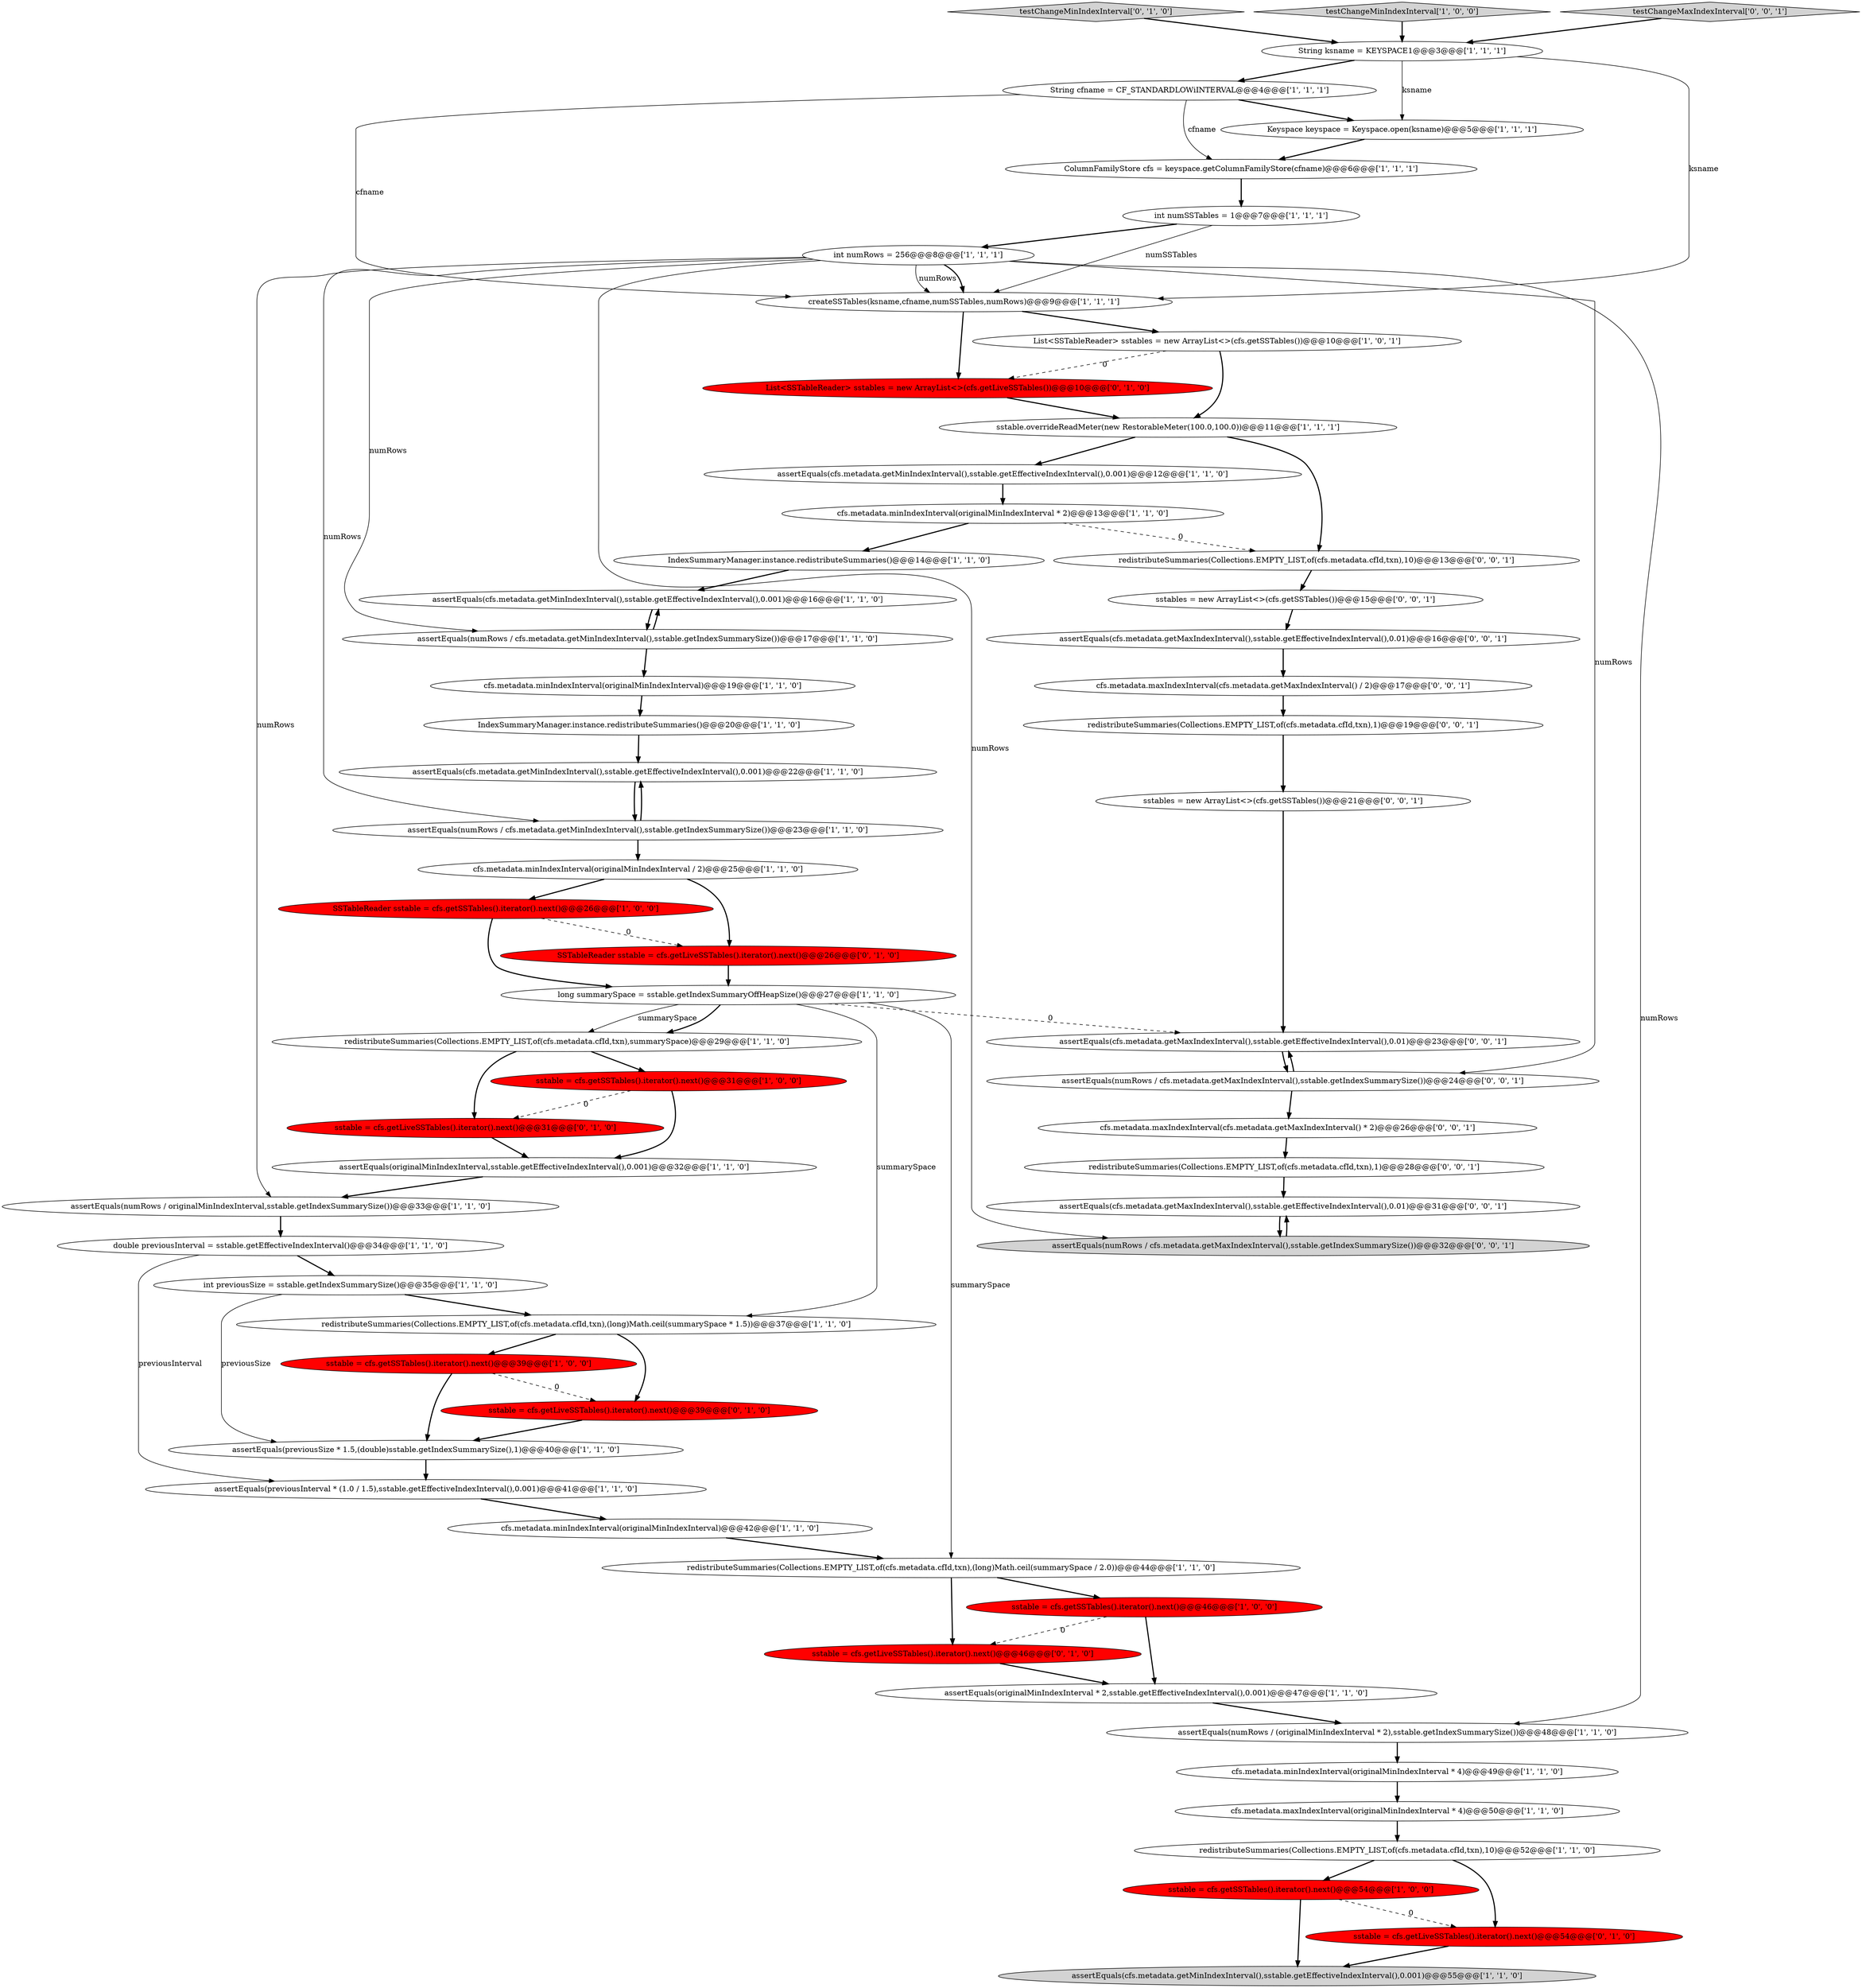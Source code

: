 digraph {
17 [style = filled, label = "int previousSize = sstable.getIndexSummarySize()@@@35@@@['1', '1', '0']", fillcolor = white, shape = ellipse image = "AAA0AAABBB1BBB"];
32 [style = filled, label = "assertEquals(previousInterval * (1.0 / 1.5),sstable.getEffectiveIndexInterval(),0.001)@@@41@@@['1', '1', '0']", fillcolor = white, shape = ellipse image = "AAA0AAABBB1BBB"];
61 [style = filled, label = "assertEquals(cfs.metadata.getMaxIndexInterval(),sstable.getEffectiveIndexInterval(),0.01)@@@31@@@['0', '0', '1']", fillcolor = white, shape = ellipse image = "AAA0AAABBB3BBB"];
8 [style = filled, label = "SSTableReader sstable = cfs.getSSTables().iterator().next()@@@26@@@['1', '0', '0']", fillcolor = red, shape = ellipse image = "AAA1AAABBB1BBB"];
26 [style = filled, label = "int numSSTables = 1@@@7@@@['1', '1', '1']", fillcolor = white, shape = ellipse image = "AAA0AAABBB1BBB"];
45 [style = filled, label = "testChangeMinIndexInterval['0', '1', '0']", fillcolor = lightgray, shape = diamond image = "AAA0AAABBB2BBB"];
47 [style = filled, label = "SSTableReader sstable = cfs.getLiveSSTables().iterator().next()@@@26@@@['0', '1', '0']", fillcolor = red, shape = ellipse image = "AAA1AAABBB2BBB"];
14 [style = filled, label = "IndexSummaryManager.instance.redistributeSummaries()@@@20@@@['1', '1', '0']", fillcolor = white, shape = ellipse image = "AAA0AAABBB1BBB"];
15 [style = filled, label = "cfs.metadata.minIndexInterval(originalMinIndexInterval / 2)@@@25@@@['1', '1', '0']", fillcolor = white, shape = ellipse image = "AAA0AAABBB1BBB"];
23 [style = filled, label = "ColumnFamilyStore cfs = keyspace.getColumnFamilyStore(cfname)@@@6@@@['1', '1', '1']", fillcolor = white, shape = ellipse image = "AAA0AAABBB1BBB"];
40 [style = filled, label = "assertEquals(cfs.metadata.getMinIndexInterval(),sstable.getEffectiveIndexInterval(),0.001)@@@55@@@['1', '1', '0']", fillcolor = lightgray, shape = ellipse image = "AAA0AAABBB1BBB"];
7 [style = filled, label = "long summarySpace = sstable.getIndexSummaryOffHeapSize()@@@27@@@['1', '1', '0']", fillcolor = white, shape = ellipse image = "AAA0AAABBB1BBB"];
29 [style = filled, label = "List<SSTableReader> sstables = new ArrayList<>(cfs.getSSTables())@@@10@@@['1', '0', '1']", fillcolor = white, shape = ellipse image = "AAA0AAABBB1BBB"];
42 [style = filled, label = "sstable = cfs.getLiveSSTables().iterator().next()@@@54@@@['0', '1', '0']", fillcolor = red, shape = ellipse image = "AAA1AAABBB2BBB"];
27 [style = filled, label = "assertEquals(previousSize * 1.5,(double)sstable.getIndexSummarySize(),1)@@@40@@@['1', '1', '0']", fillcolor = white, shape = ellipse image = "AAA0AAABBB1BBB"];
60 [style = filled, label = "redistributeSummaries(Collections.EMPTY_LIST,of(cfs.metadata.cfId,txn),1)@@@19@@@['0', '0', '1']", fillcolor = white, shape = ellipse image = "AAA0AAABBB3BBB"];
30 [style = filled, label = "assertEquals(cfs.metadata.getMinIndexInterval(),sstable.getEffectiveIndexInterval(),0.001)@@@22@@@['1', '1', '0']", fillcolor = white, shape = ellipse image = "AAA0AAABBB1BBB"];
16 [style = filled, label = "sstable = cfs.getSSTables().iterator().next()@@@31@@@['1', '0', '0']", fillcolor = red, shape = ellipse image = "AAA1AAABBB1BBB"];
28 [style = filled, label = "cfs.metadata.minIndexInterval(originalMinIndexInterval * 2)@@@13@@@['1', '1', '0']", fillcolor = white, shape = ellipse image = "AAA0AAABBB1BBB"];
9 [style = filled, label = "double previousInterval = sstable.getEffectiveIndexInterval()@@@34@@@['1', '1', '0']", fillcolor = white, shape = ellipse image = "AAA0AAABBB1BBB"];
35 [style = filled, label = "redistributeSummaries(Collections.EMPTY_LIST,of(cfs.metadata.cfId,txn),(long)Math.ceil(summarySpace / 2.0))@@@44@@@['1', '1', '0']", fillcolor = white, shape = ellipse image = "AAA0AAABBB1BBB"];
4 [style = filled, label = "assertEquals(numRows / (originalMinIndexInterval * 2),sstable.getIndexSummarySize())@@@48@@@['1', '1', '0']", fillcolor = white, shape = ellipse image = "AAA0AAABBB1BBB"];
2 [style = filled, label = "redistributeSummaries(Collections.EMPTY_LIST,of(cfs.metadata.cfId,txn),(long)Math.ceil(summarySpace * 1.5))@@@37@@@['1', '1', '0']", fillcolor = white, shape = ellipse image = "AAA0AAABBB1BBB"];
50 [style = filled, label = "cfs.metadata.maxIndexInterval(cfs.metadata.getMaxIndexInterval() * 2)@@@26@@@['0', '0', '1']", fillcolor = white, shape = ellipse image = "AAA0AAABBB3BBB"];
0 [style = filled, label = "cfs.metadata.minIndexInterval(originalMinIndexInterval)@@@19@@@['1', '1', '0']", fillcolor = white, shape = ellipse image = "AAA0AAABBB1BBB"];
25 [style = filled, label = "sstable = cfs.getSSTables().iterator().next()@@@39@@@['1', '0', '0']", fillcolor = red, shape = ellipse image = "AAA1AAABBB1BBB"];
37 [style = filled, label = "createSSTables(ksname,cfname,numSSTables,numRows)@@@9@@@['1', '1', '1']", fillcolor = white, shape = ellipse image = "AAA0AAABBB1BBB"];
39 [style = filled, label = "assertEquals(cfs.metadata.getMinIndexInterval(),sstable.getEffectiveIndexInterval(),0.001)@@@16@@@['1', '1', '0']", fillcolor = white, shape = ellipse image = "AAA0AAABBB1BBB"];
51 [style = filled, label = "sstables = new ArrayList<>(cfs.getSSTables())@@@15@@@['0', '0', '1']", fillcolor = white, shape = ellipse image = "AAA0AAABBB3BBB"];
43 [style = filled, label = "sstable = cfs.getLiveSSTables().iterator().next()@@@39@@@['0', '1', '0']", fillcolor = red, shape = ellipse image = "AAA1AAABBB2BBB"];
13 [style = filled, label = "sstable = cfs.getSSTables().iterator().next()@@@54@@@['1', '0', '0']", fillcolor = red, shape = ellipse image = "AAA1AAABBB1BBB"];
10 [style = filled, label = "int numRows = 256@@@8@@@['1', '1', '1']", fillcolor = white, shape = ellipse image = "AAA0AAABBB1BBB"];
3 [style = filled, label = "String ksname = KEYSPACE1@@@3@@@['1', '1', '1']", fillcolor = white, shape = ellipse image = "AAA0AAABBB1BBB"];
38 [style = filled, label = "sstable = cfs.getSSTables().iterator().next()@@@46@@@['1', '0', '0']", fillcolor = red, shape = ellipse image = "AAA1AAABBB1BBB"];
31 [style = filled, label = "cfs.metadata.minIndexInterval(originalMinIndexInterval * 4)@@@49@@@['1', '1', '0']", fillcolor = white, shape = ellipse image = "AAA0AAABBB1BBB"];
53 [style = filled, label = "sstables = new ArrayList<>(cfs.getSSTables())@@@21@@@['0', '0', '1']", fillcolor = white, shape = ellipse image = "AAA0AAABBB3BBB"];
12 [style = filled, label = "assertEquals(originalMinIndexInterval,sstable.getEffectiveIndexInterval(),0.001)@@@32@@@['1', '1', '0']", fillcolor = white, shape = ellipse image = "AAA0AAABBB1BBB"];
46 [style = filled, label = "sstable = cfs.getLiveSSTables().iterator().next()@@@31@@@['0', '1', '0']", fillcolor = red, shape = ellipse image = "AAA1AAABBB2BBB"];
57 [style = filled, label = "assertEquals(numRows / cfs.metadata.getMaxIndexInterval(),sstable.getIndexSummarySize())@@@32@@@['0', '0', '1']", fillcolor = lightgray, shape = ellipse image = "AAA0AAABBB3BBB"];
58 [style = filled, label = "cfs.metadata.maxIndexInterval(cfs.metadata.getMaxIndexInterval() / 2)@@@17@@@['0', '0', '1']", fillcolor = white, shape = ellipse image = "AAA0AAABBB3BBB"];
54 [style = filled, label = "assertEquals(numRows / cfs.metadata.getMaxIndexInterval(),sstable.getIndexSummarySize())@@@24@@@['0', '0', '1']", fillcolor = white, shape = ellipse image = "AAA0AAABBB3BBB"];
24 [style = filled, label = "assertEquals(numRows / originalMinIndexInterval,sstable.getIndexSummarySize())@@@33@@@['1', '1', '0']", fillcolor = white, shape = ellipse image = "AAA0AAABBB1BBB"];
41 [style = filled, label = "cfs.metadata.minIndexInterval(originalMinIndexInterval)@@@42@@@['1', '1', '0']", fillcolor = white, shape = ellipse image = "AAA0AAABBB1BBB"];
6 [style = filled, label = "assertEquals(originalMinIndexInterval * 2,sstable.getEffectiveIndexInterval(),0.001)@@@47@@@['1', '1', '0']", fillcolor = white, shape = ellipse image = "AAA0AAABBB1BBB"];
52 [style = filled, label = "assertEquals(cfs.metadata.getMaxIndexInterval(),sstable.getEffectiveIndexInterval(),0.01)@@@16@@@['0', '0', '1']", fillcolor = white, shape = ellipse image = "AAA0AAABBB3BBB"];
59 [style = filled, label = "assertEquals(cfs.metadata.getMaxIndexInterval(),sstable.getEffectiveIndexInterval(),0.01)@@@23@@@['0', '0', '1']", fillcolor = white, shape = ellipse image = "AAA0AAABBB3BBB"];
18 [style = filled, label = "String cfname = CF_STANDARDLOWiINTERVAL@@@4@@@['1', '1', '1']", fillcolor = white, shape = ellipse image = "AAA0AAABBB1BBB"];
21 [style = filled, label = "redistributeSummaries(Collections.EMPTY_LIST,of(cfs.metadata.cfId,txn),summarySpace)@@@29@@@['1', '1', '0']", fillcolor = white, shape = ellipse image = "AAA0AAABBB1BBB"];
36 [style = filled, label = "IndexSummaryManager.instance.redistributeSummaries()@@@14@@@['1', '1', '0']", fillcolor = white, shape = ellipse image = "AAA0AAABBB1BBB"];
55 [style = filled, label = "redistributeSummaries(Collections.EMPTY_LIST,of(cfs.metadata.cfId,txn),1)@@@28@@@['0', '0', '1']", fillcolor = white, shape = ellipse image = "AAA0AAABBB3BBB"];
48 [style = filled, label = "List<SSTableReader> sstables = new ArrayList<>(cfs.getLiveSSTables())@@@10@@@['0', '1', '0']", fillcolor = red, shape = ellipse image = "AAA1AAABBB2BBB"];
19 [style = filled, label = "redistributeSummaries(Collections.EMPTY_LIST,of(cfs.metadata.cfId,txn),10)@@@52@@@['1', '1', '0']", fillcolor = white, shape = ellipse image = "AAA0AAABBB1BBB"];
20 [style = filled, label = "assertEquals(numRows / cfs.metadata.getMinIndexInterval(),sstable.getIndexSummarySize())@@@17@@@['1', '1', '0']", fillcolor = white, shape = ellipse image = "AAA0AAABBB1BBB"];
56 [style = filled, label = "redistributeSummaries(Collections.EMPTY_LIST,of(cfs.metadata.cfId,txn),10)@@@13@@@['0', '0', '1']", fillcolor = white, shape = ellipse image = "AAA0AAABBB3BBB"];
34 [style = filled, label = "testChangeMinIndexInterval['1', '0', '0']", fillcolor = lightgray, shape = diamond image = "AAA0AAABBB1BBB"];
1 [style = filled, label = "cfs.metadata.maxIndexInterval(originalMinIndexInterval * 4)@@@50@@@['1', '1', '0']", fillcolor = white, shape = ellipse image = "AAA0AAABBB1BBB"];
49 [style = filled, label = "testChangeMaxIndexInterval['0', '0', '1']", fillcolor = lightgray, shape = diamond image = "AAA0AAABBB3BBB"];
22 [style = filled, label = "Keyspace keyspace = Keyspace.open(ksname)@@@5@@@['1', '1', '1']", fillcolor = white, shape = ellipse image = "AAA0AAABBB1BBB"];
33 [style = filled, label = "assertEquals(numRows / cfs.metadata.getMinIndexInterval(),sstable.getIndexSummarySize())@@@23@@@['1', '1', '0']", fillcolor = white, shape = ellipse image = "AAA0AAABBB1BBB"];
44 [style = filled, label = "sstable = cfs.getLiveSSTables().iterator().next()@@@46@@@['0', '1', '0']", fillcolor = red, shape = ellipse image = "AAA1AAABBB2BBB"];
11 [style = filled, label = "sstable.overrideReadMeter(new RestorableMeter(100.0,100.0))@@@11@@@['1', '1', '1']", fillcolor = white, shape = ellipse image = "AAA0AAABBB1BBB"];
5 [style = filled, label = "assertEquals(cfs.metadata.getMinIndexInterval(),sstable.getEffectiveIndexInterval(),0.001)@@@12@@@['1', '1', '0']", fillcolor = white, shape = ellipse image = "AAA0AAABBB1BBB"];
27->32 [style = bold, label=""];
26->10 [style = bold, label=""];
47->7 [style = bold, label=""];
20->0 [style = bold, label=""];
60->53 [style = bold, label=""];
58->60 [style = bold, label=""];
61->57 [style = bold, label=""];
25->43 [style = dashed, label="0"];
31->1 [style = bold, label=""];
5->28 [style = bold, label=""];
3->18 [style = bold, label=""];
21->46 [style = bold, label=""];
0->14 [style = bold, label=""];
18->22 [style = bold, label=""];
50->55 [style = bold, label=""];
37->48 [style = bold, label=""];
9->32 [style = solid, label="previousInterval"];
21->16 [style = bold, label=""];
35->38 [style = bold, label=""];
2->25 [style = bold, label=""];
59->54 [style = bold, label=""];
19->42 [style = bold, label=""];
13->42 [style = dashed, label="0"];
28->36 [style = bold, label=""];
14->30 [style = bold, label=""];
57->61 [style = bold, label=""];
11->56 [style = bold, label=""];
35->44 [style = bold, label=""];
33->15 [style = bold, label=""];
37->29 [style = bold, label=""];
9->17 [style = bold, label=""];
13->40 [style = bold, label=""];
22->23 [style = bold, label=""];
42->40 [style = bold, label=""];
18->37 [style = solid, label="cfname"];
38->6 [style = bold, label=""];
56->51 [style = bold, label=""];
25->27 [style = bold, label=""];
52->58 [style = bold, label=""];
6->4 [style = bold, label=""];
19->13 [style = bold, label=""];
17->2 [style = bold, label=""];
7->59 [style = dashed, label="0"];
43->27 [style = bold, label=""];
33->30 [style = bold, label=""];
20->39 [style = bold, label=""];
54->59 [style = bold, label=""];
49->3 [style = bold, label=""];
15->47 [style = bold, label=""];
1->19 [style = bold, label=""];
39->20 [style = bold, label=""];
10->57 [style = solid, label="numRows"];
10->37 [style = solid, label="numRows"];
29->11 [style = bold, label=""];
2->43 [style = bold, label=""];
18->23 [style = solid, label="cfname"];
30->33 [style = bold, label=""];
10->4 [style = solid, label="numRows"];
7->21 [style = solid, label="summarySpace"];
10->54 [style = solid, label="numRows"];
26->37 [style = solid, label="numSSTables"];
12->24 [style = bold, label=""];
51->52 [style = bold, label=""];
7->35 [style = solid, label="summarySpace"];
28->56 [style = dashed, label="0"];
36->39 [style = bold, label=""];
10->33 [style = solid, label="numRows"];
55->61 [style = bold, label=""];
29->48 [style = dashed, label="0"];
4->31 [style = bold, label=""];
11->5 [style = bold, label=""];
48->11 [style = bold, label=""];
32->41 [style = bold, label=""];
3->22 [style = solid, label="ksname"];
7->2 [style = solid, label="summarySpace"];
15->8 [style = bold, label=""];
38->44 [style = dashed, label="0"];
24->9 [style = bold, label=""];
10->37 [style = bold, label=""];
41->35 [style = bold, label=""];
10->20 [style = solid, label="numRows"];
10->24 [style = solid, label="numRows"];
8->47 [style = dashed, label="0"];
44->6 [style = bold, label=""];
46->12 [style = bold, label=""];
45->3 [style = bold, label=""];
17->27 [style = solid, label="previousSize"];
23->26 [style = bold, label=""];
8->7 [style = bold, label=""];
16->46 [style = dashed, label="0"];
54->50 [style = bold, label=""];
53->59 [style = bold, label=""];
34->3 [style = bold, label=""];
7->21 [style = bold, label=""];
3->37 [style = solid, label="ksname"];
16->12 [style = bold, label=""];
}
